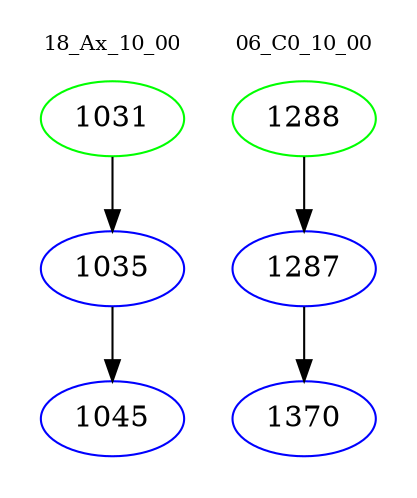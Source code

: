digraph{
subgraph cluster_0 {
color = white
label = "18_Ax_10_00";
fontsize=10;
T0_1031 [label="1031", color="green"]
T0_1031 -> T0_1035 [color="black"]
T0_1035 [label="1035", color="blue"]
T0_1035 -> T0_1045 [color="black"]
T0_1045 [label="1045", color="blue"]
}
subgraph cluster_1 {
color = white
label = "06_C0_10_00";
fontsize=10;
T1_1288 [label="1288", color="green"]
T1_1288 -> T1_1287 [color="black"]
T1_1287 [label="1287", color="blue"]
T1_1287 -> T1_1370 [color="black"]
T1_1370 [label="1370", color="blue"]
}
}
